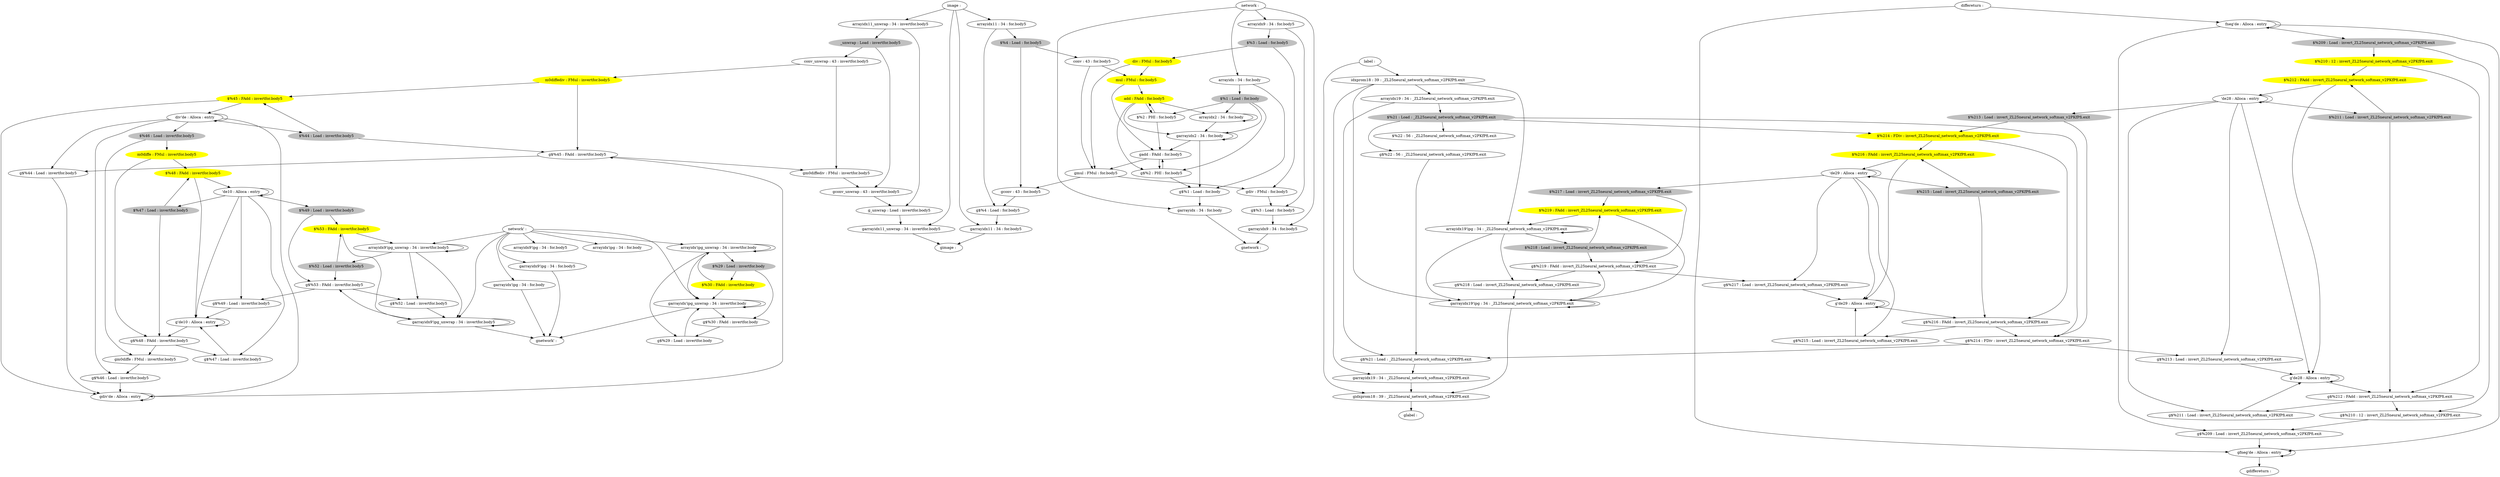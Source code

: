 digraph G {
	subgraph Forward {
		"arrayidx11_unwrap : 34 : invertfor.body5" -> "_unwrap : Load : invertfor.body5" 
		"conv : 43 : for.body5" -> "mul : FMul : for.body5" 
		"$%4 : Load : for.body5" [color = gray style=filled];
		"$%4 : Load : for.body5" -> "conv : 43 : for.body5" 
		"arrayidx'ipg_unwrap : 34 : invertfor.body" -> "$%29 : Load : invertfor.body" 
		"arrayidx'ipg_unwrap : 34 : invertfor.body" -> "arrayidx'ipg_unwrap : 34 : invertfor.body" 
		"$%2 : PHI : for.body5" -> "add : FAdd : for.body5" 
		"arrayidx : 34 : for.body" -> "$%1 : Load : for.body" 
		"arrayidx19 : 34 : _ZL25neural_network_softmax_v2PKfPfi.exit" -> "$%21 : Load : _ZL25neural_network_softmax_v2PKfPfi.exit" 
		"arrayidx19'ipg : 34 : _ZL25neural_network_softmax_v2PKfPfi.exit" -> "arrayidx19'ipg : 34 : _ZL25neural_network_softmax_v2PKfPfi.exit" 
		"arrayidx19'ipg : 34 : _ZL25neural_network_softmax_v2PKfPfi.exit" -> "$%218 : Load : invert_ZL25neural_network_softmax_v2PKfPfi.exit" 
		"arrayidx2 : 34 : for.body" -> "arrayidx2 : 34 : for.body" 
		"arrayidx9 : 34 : for.body5" -> "$%3 : Load : for.body5" 
		"mul : FMul : for.body5" [color = yellow style=filled];
		"mul : FMul : for.body5" -> "add : FAdd : for.body5" 
		"div : FMul : for.body5" [color = yellow style=filled];
		"div : FMul : for.body5" -> "mul : FMul : for.body5" 
		"image : " -> "arrayidx11_unwrap : 34 : invertfor.body5" 
		"image : " -> "arrayidx11 : 34 : for.body5" 
		"network : " -> "arrayidx : 34 : for.body" 
		"network : " -> "arrayidx9 : 34 : for.body5" 
		"network' : " -> "arrayidx9'ipg : 34 : for.body5" 
		"network' : " -> "arrayidx9'ipg_unwrap : 34 : invertfor.body5" 
		"network' : " -> "arrayidx'ipg_unwrap : 34 : invertfor.body" 
		"network' : " -> "arrayidx'ipg : 34 : for.body" 
		"label : " -> "idxprom18 : 39 : _ZL25neural_network_softmax_v2PKfPfi.exit" 
		"differeturn : " -> "fneg'de : Alloca : entry" 
		"'de10 : Alloca : entry" -> "'de10 : Alloca : entry" 
		"'de10 : Alloca : entry" -> "$%49 : Load : invertfor.body5" 
		"'de10 : Alloca : entry" -> "$%47 : Load : invertfor.body5" 
		"$%47 : Load : invertfor.body5" [color = gray style=filled];
		"$%47 : Load : invertfor.body5" -> "$%48 : FAdd : invertfor.body5" 
		"$%48 : FAdd : invertfor.body5" [color = yellow style=filled];
		"$%48 : FAdd : invertfor.body5" -> "'de10 : Alloca : entry" 
		"$%49 : Load : invertfor.body5" [color = gray style=filled];
		"$%49 : Load : invertfor.body5" -> "$%53 : FAdd : invertfor.body5" 
		"arrayidx9'ipg_unwrap : 34 : invertfor.body5" -> "$%52 : Load : invertfor.body5" 
		"arrayidx9'ipg_unwrap : 34 : invertfor.body5" -> "arrayidx9'ipg_unwrap : 34 : invertfor.body5" 
		"$%1 : Load : for.body" [color = gray style=filled];
		"$%1 : Load : for.body" -> "arrayidx2 : 34 : for.body" 
		"$%1 : Load : for.body" -> "$%2 : PHI : for.body5" 
		"$%3 : Load : for.body5" [color = gray style=filled];
		"$%3 : Load : for.body5" -> "div : FMul : for.body5" 
		"idxprom18 : 39 : _ZL25neural_network_softmax_v2PKfPfi.exit" -> "arrayidx19'ipg : 34 : _ZL25neural_network_softmax_v2PKfPfi.exit" 
		"idxprom18 : 39 : _ZL25neural_network_softmax_v2PKfPfi.exit" -> "arrayidx19 : 34 : _ZL25neural_network_softmax_v2PKfPfi.exit" 
		"$%21 : Load : _ZL25neural_network_softmax_v2PKfPfi.exit" [color = gray style=filled];
		"$%21 : Load : _ZL25neural_network_softmax_v2PKfPfi.exit" -> "$%214 : FDiv : invert_ZL25neural_network_softmax_v2PKfPfi.exit" 
		"$%21 : Load : _ZL25neural_network_softmax_v2PKfPfi.exit" -> "$%22 : 56 : _ZL25neural_network_softmax_v2PKfPfi.exit" 
		"add : FAdd : for.body5" [color = yellow style=filled];
		"add : FAdd : for.body5" -> "arrayidx2 : 34 : for.body" 
		"add : FAdd : for.body5" -> "$%2 : PHI : for.body5" 
		"$%209 : Load : invert_ZL25neural_network_softmax_v2PKfPfi.exit" [color = gray style=filled];
		"$%209 : Load : invert_ZL25neural_network_softmax_v2PKfPfi.exit" -> "$%210 : 12 : invert_ZL25neural_network_softmax_v2PKfPfi.exit" 
		"arrayidx11 : 34 : for.body5" -> "$%4 : Load : for.body5" 
		"$%29 : Load : invertfor.body" [color = gray style=filled];
		"$%29 : Load : invertfor.body" -> "$%30 : FAdd : invertfor.body" 
		"_unwrap : Load : invertfor.body5" [color = gray style=filled];
		"_unwrap : Load : invertfor.body5" -> "conv_unwrap : 43 : invertfor.body5" 
		"conv_unwrap : 43 : invertfor.body5" -> "m0diffediv : FMul : invertfor.body5" 
		"m0diffediv : FMul : invertfor.body5" [color = yellow style=filled];
		"m0diffediv : FMul : invertfor.body5" -> "$%45 : FAdd : invertfor.body5" 
		"div'de : Alloca : entry" -> "$%44 : Load : invertfor.body5" 
		"div'de : Alloca : entry" -> "div'de : Alloca : entry" 
		"div'de : Alloca : entry" -> "$%46 : Load : invertfor.body5" 
		"$%44 : Load : invertfor.body5" [color = gray style=filled];
		"$%44 : Load : invertfor.body5" -> "$%45 : FAdd : invertfor.body5" 
		"$%45 : FAdd : invertfor.body5" [color = yellow style=filled];
		"$%45 : FAdd : invertfor.body5" -> "div'de : Alloca : entry" 
		"$%46 : Load : invertfor.body5" [color = gray style=filled];
		"$%46 : Load : invertfor.body5" -> "m0diffe : FMul : invertfor.body5" 
		"m0diffe : FMul : invertfor.body5" [color = yellow style=filled];
		"m0diffe : FMul : invertfor.body5" -> "$%48 : FAdd : invertfor.body5" 
		"$%30 : FAdd : invertfor.body" [color = yellow style=filled];
		"$%30 : FAdd : invertfor.body" -> "arrayidx'ipg_unwrap : 34 : invertfor.body" 
		"fneg'de : Alloca : entry" -> "$%209 : Load : invert_ZL25neural_network_softmax_v2PKfPfi.exit" 
		"fneg'de : Alloca : entry" -> "fneg'de : Alloca : entry" 
		"$%52 : Load : invertfor.body5" [color = gray style=filled];
		"$%52 : Load : invertfor.body5" -> "$%53 : FAdd : invertfor.body5" 
		"$%53 : FAdd : invertfor.body5" [color = yellow style=filled];
		"$%53 : FAdd : invertfor.body5" -> "arrayidx9'ipg_unwrap : 34 : invertfor.body5" 
		"$%210 : 12 : invert_ZL25neural_network_softmax_v2PKfPfi.exit" [color = yellow style=filled];
		"$%210 : 12 : invert_ZL25neural_network_softmax_v2PKfPfi.exit" -> "$%212 : FAdd : invert_ZL25neural_network_softmax_v2PKfPfi.exit" 
		"'de28 : Alloca : entry" -> "'de28 : Alloca : entry" 
		"'de28 : Alloca : entry" -> "$%213 : Load : invert_ZL25neural_network_softmax_v2PKfPfi.exit" 
		"'de28 : Alloca : entry" -> "$%211 : Load : invert_ZL25neural_network_softmax_v2PKfPfi.exit" 
		"$%211 : Load : invert_ZL25neural_network_softmax_v2PKfPfi.exit" [color = gray style=filled];
		"$%211 : Load : invert_ZL25neural_network_softmax_v2PKfPfi.exit" -> "$%212 : FAdd : invert_ZL25neural_network_softmax_v2PKfPfi.exit" 
		"$%212 : FAdd : invert_ZL25neural_network_softmax_v2PKfPfi.exit" [color = yellow style=filled];
		"$%212 : FAdd : invert_ZL25neural_network_softmax_v2PKfPfi.exit" -> "'de28 : Alloca : entry" 
		"$%213 : Load : invert_ZL25neural_network_softmax_v2PKfPfi.exit" [color = gray style=filled];
		"$%213 : Load : invert_ZL25neural_network_softmax_v2PKfPfi.exit" -> "$%214 : FDiv : invert_ZL25neural_network_softmax_v2PKfPfi.exit" 
		"$%214 : FDiv : invert_ZL25neural_network_softmax_v2PKfPfi.exit" [color = yellow style=filled];
		"$%214 : FDiv : invert_ZL25neural_network_softmax_v2PKfPfi.exit" -> "$%216 : FAdd : invert_ZL25neural_network_softmax_v2PKfPfi.exit" 
		"'de29 : Alloca : entry" -> "$%217 : Load : invert_ZL25neural_network_softmax_v2PKfPfi.exit" 
		"'de29 : Alloca : entry" -> "$%215 : Load : invert_ZL25neural_network_softmax_v2PKfPfi.exit" 
		"'de29 : Alloca : entry" -> "'de29 : Alloca : entry" 
		"$%215 : Load : invert_ZL25neural_network_softmax_v2PKfPfi.exit" [color = gray style=filled];
		"$%215 : Load : invert_ZL25neural_network_softmax_v2PKfPfi.exit" -> "$%216 : FAdd : invert_ZL25neural_network_softmax_v2PKfPfi.exit" 
		"$%216 : FAdd : invert_ZL25neural_network_softmax_v2PKfPfi.exit" [color = yellow style=filled];
		"$%216 : FAdd : invert_ZL25neural_network_softmax_v2PKfPfi.exit" -> "'de29 : Alloca : entry" 
		"$%217 : Load : invert_ZL25neural_network_softmax_v2PKfPfi.exit" [color = gray style=filled];
		"$%217 : Load : invert_ZL25neural_network_softmax_v2PKfPfi.exit" -> "$%219 : FAdd : invert_ZL25neural_network_softmax_v2PKfPfi.exit" 
		"$%218 : Load : invert_ZL25neural_network_softmax_v2PKfPfi.exit" [color = gray style=filled];
		"$%218 : Load : invert_ZL25neural_network_softmax_v2PKfPfi.exit" -> "$%219 : FAdd : invert_ZL25neural_network_softmax_v2PKfPfi.exit" 
		"$%219 : FAdd : invert_ZL25neural_network_softmax_v2PKfPfi.exit" [color = yellow style=filled];
		"$%219 : FAdd : invert_ZL25neural_network_softmax_v2PKfPfi.exit" -> "arrayidx19'ipg : 34 : _ZL25neural_network_softmax_v2PKfPfi.exit" 
	}
	subgraph Reverse {
		"garrayidx9'ipg : 34 : for.body5" -> "gnetwork' : "
		"network' : " -> "garrayidx9'ipg : 34 : for.body5"
		"garrayidx11_unwrap : 34 : invertfor.body5" -> "gimage : "
		"image : " -> "garrayidx11_unwrap : 34 : invertfor.body5"
		"gconv : 43 : for.body5" -> "g$%4 : Load : for.body5"
		"$%4 : Load : for.body5" -> "gconv : 43 : for.body5"
		"g$%4 : Load : for.body5" -> "garrayidx11 : 34 : for.body5"
		"arrayidx11 : 34 : for.body5" -> "g$%4 : Load : for.body5"
		"garrayidx'ipg_unwrap : 34 : invertfor.body" -> "g$%30 : FAdd : invertfor.body"
		"$%30 : FAdd : invertfor.body" -> "garrayidx'ipg_unwrap : 34 : invertfor.body"
		"garrayidx'ipg_unwrap : 34 : invertfor.body" -> "gnetwork' : "
		"network' : " -> "garrayidx'ipg_unwrap : 34 : invertfor.body"
		"garrayidx'ipg_unwrap : 34 : invertfor.body" -> "garrayidx'ipg_unwrap : 34 : invertfor.body"
		"arrayidx'ipg_unwrap : 34 : invertfor.body" -> "garrayidx'ipg_unwrap : 34 : invertfor.body"
		"g$%2 : PHI : for.body5" -> "gadd : FAdd : for.body5"
		"add : FAdd : for.body5" -> "g$%2 : PHI : for.body5"
		"g$%2 : PHI : for.body5" -> "g$%1 : Load : for.body"
		"$%1 : Load : for.body" -> "g$%2 : PHI : for.body5"
		"garrayidx : 34 : for.body" -> "gnetwork : "
		"network : " -> "garrayidx : 34 : for.body"
		"garrayidx19 : 34 : _ZL25neural_network_softmax_v2PKfPfi.exit" -> "gidxprom18 : 39 : _ZL25neural_network_softmax_v2PKfPfi.exit"
		"idxprom18 : 39 : _ZL25neural_network_softmax_v2PKfPfi.exit" -> "garrayidx19 : 34 : _ZL25neural_network_softmax_v2PKfPfi.exit"
		"g$%22 : 56 : _ZL25neural_network_softmax_v2PKfPfi.exit" -> "g$%21 : Load : _ZL25neural_network_softmax_v2PKfPfi.exit"
		"$%21 : Load : _ZL25neural_network_softmax_v2PKfPfi.exit" -> "g$%22 : 56 : _ZL25neural_network_softmax_v2PKfPfi.exit"
		"garrayidx19'ipg : 34 : _ZL25neural_network_softmax_v2PKfPfi.exit" -> "gidxprom18 : 39 : _ZL25neural_network_softmax_v2PKfPfi.exit"
		"idxprom18 : 39 : _ZL25neural_network_softmax_v2PKfPfi.exit" -> "garrayidx19'ipg : 34 : _ZL25neural_network_softmax_v2PKfPfi.exit"
		"garrayidx19'ipg : 34 : _ZL25neural_network_softmax_v2PKfPfi.exit" -> "garrayidx19'ipg : 34 : _ZL25neural_network_softmax_v2PKfPfi.exit"
		"arrayidx19'ipg : 34 : _ZL25neural_network_softmax_v2PKfPfi.exit" -> "garrayidx19'ipg : 34 : _ZL25neural_network_softmax_v2PKfPfi.exit"
		"garrayidx19'ipg : 34 : _ZL25neural_network_softmax_v2PKfPfi.exit" -> "g$%219 : FAdd : invert_ZL25neural_network_softmax_v2PKfPfi.exit"
		"$%219 : FAdd : invert_ZL25neural_network_softmax_v2PKfPfi.exit" -> "garrayidx19'ipg : 34 : _ZL25neural_network_softmax_v2PKfPfi.exit"
		"garrayidx2 : 34 : for.body" -> "garrayidx2 : 34 : for.body"
		"arrayidx2 : 34 : for.body" -> "garrayidx2 : 34 : for.body"
		"garrayidx2 : 34 : for.body" -> "gadd : FAdd : for.body5"
		"add : FAdd : for.body5" -> "garrayidx2 : 34 : for.body"
		"garrayidx2 : 34 : for.body" -> "g$%1 : Load : for.body"
		"$%1 : Load : for.body" -> "garrayidx2 : 34 : for.body"
		"garrayidx9 : 34 : for.body5" -> "gnetwork : "
		"network : " -> "garrayidx9 : 34 : for.body5"
		"gmul : FMul : for.body5" -> "gconv : 43 : for.body5"
		"conv : 43 : for.body5" -> "gmul : FMul : for.body5"
		"gmul : FMul : for.body5" -> "gdiv : FMul : for.body5"
		"div : FMul : for.body5" -> "gmul : FMul : for.body5"
		"gdiv : FMul : for.body5" -> "g$%3 : Load : for.body5"
		"$%3 : Load : for.body5" -> "gdiv : FMul : for.body5"
		"garrayidx'ipg : 34 : for.body" -> "gnetwork' : "
		"network' : " -> "garrayidx'ipg : 34 : for.body"
		"g'de10 : Alloca : entry" -> "g$%48 : FAdd : invertfor.body5"
		"$%48 : FAdd : invertfor.body5" -> "g'de10 : Alloca : entry"
		"g'de10 : Alloca : entry" -> "g'de10 : Alloca : entry"
		"'de10 : Alloca : entry" -> "g'de10 : Alloca : entry"
		"g$%47 : Load : invertfor.body5" -> "g'de10 : Alloca : entry"
		"'de10 : Alloca : entry" -> "g$%47 : Load : invertfor.body5"
		"g$%48 : FAdd : invertfor.body5" -> "g$%47 : Load : invertfor.body5"
		"$%47 : Load : invertfor.body5" -> "g$%48 : FAdd : invertfor.body5"
		"g$%48 : FAdd : invertfor.body5" -> "gm0diffe : FMul : invertfor.body5"
		"m0diffe : FMul : invertfor.body5" -> "g$%48 : FAdd : invertfor.body5"
		"g$%49 : Load : invertfor.body5" -> "g'de10 : Alloca : entry"
		"'de10 : Alloca : entry" -> "g$%49 : Load : invertfor.body5"
		"garrayidx9'ipg_unwrap : 34 : invertfor.body5" -> "g$%53 : FAdd : invertfor.body5"
		"$%53 : FAdd : invertfor.body5" -> "garrayidx9'ipg_unwrap : 34 : invertfor.body5"
		"garrayidx9'ipg_unwrap : 34 : invertfor.body5" -> "gnetwork' : "
		"network' : " -> "garrayidx9'ipg_unwrap : 34 : invertfor.body5"
		"garrayidx9'ipg_unwrap : 34 : invertfor.body5" -> "garrayidx9'ipg_unwrap : 34 : invertfor.body5"
		"arrayidx9'ipg_unwrap : 34 : invertfor.body5" -> "garrayidx9'ipg_unwrap : 34 : invertfor.body5"
		"g$%1 : Load : for.body" -> "garrayidx : 34 : for.body"
		"arrayidx : 34 : for.body" -> "g$%1 : Load : for.body"
		"g$%3 : Load : for.body5" -> "garrayidx9 : 34 : for.body5"
		"arrayidx9 : 34 : for.body5" -> "g$%3 : Load : for.body5"
		"gidxprom18 : 39 : _ZL25neural_network_softmax_v2PKfPfi.exit" -> "glabel : "
		"label : " -> "gidxprom18 : 39 : _ZL25neural_network_softmax_v2PKfPfi.exit"
		"g$%21 : Load : _ZL25neural_network_softmax_v2PKfPfi.exit" -> "garrayidx19 : 34 : _ZL25neural_network_softmax_v2PKfPfi.exit"
		"arrayidx19 : 34 : _ZL25neural_network_softmax_v2PKfPfi.exit" -> "g$%21 : Load : _ZL25neural_network_softmax_v2PKfPfi.exit"
		"gadd : FAdd : for.body5" -> "gmul : FMul : for.body5"
		"mul : FMul : for.body5" -> "gadd : FAdd : for.body5"
		"gadd : FAdd : for.body5" -> "g$%2 : PHI : for.body5"
		"$%2 : PHI : for.body5" -> "gadd : FAdd : for.body5"
		"g$%209 : Load : invert_ZL25neural_network_softmax_v2PKfPfi.exit" -> "gfneg'de : Alloca : entry"
		"fneg'de : Alloca : entry" -> "g$%209 : Load : invert_ZL25neural_network_softmax_v2PKfPfi.exit"
		"garrayidx11 : 34 : for.body5" -> "gimage : "
		"image : " -> "garrayidx11 : 34 : for.body5"
		"g$%29 : Load : invertfor.body" -> "garrayidx'ipg_unwrap : 34 : invertfor.body"
		"arrayidx'ipg_unwrap : 34 : invertfor.body" -> "g$%29 : Load : invertfor.body"
		"g_unwrap : Load : invertfor.body5" -> "garrayidx11_unwrap : 34 : invertfor.body5"
		"arrayidx11_unwrap : 34 : invertfor.body5" -> "g_unwrap : Load : invertfor.body5"
		"gconv_unwrap : 43 : invertfor.body5" -> "g_unwrap : Load : invertfor.body5"
		"_unwrap : Load : invertfor.body5" -> "gconv_unwrap : 43 : invertfor.body5"
		"gm0diffediv : FMul : invertfor.body5" -> "gconv_unwrap : 43 : invertfor.body5"
		"conv_unwrap : 43 : invertfor.body5" -> "gm0diffediv : FMul : invertfor.body5"
		"gdiv'de : Alloca : entry" -> "g$%45 : FAdd : invertfor.body5"
		"$%45 : FAdd : invertfor.body5" -> "gdiv'de : Alloca : entry"
		"gdiv'de : Alloca : entry" -> "gdiv'de : Alloca : entry"
		"div'de : Alloca : entry" -> "gdiv'de : Alloca : entry"
		"g$%44 : Load : invertfor.body5" -> "gdiv'de : Alloca : entry"
		"div'de : Alloca : entry" -> "g$%44 : Load : invertfor.body5"
		"g$%45 : FAdd : invertfor.body5" -> "gm0diffediv : FMul : invertfor.body5"
		"m0diffediv : FMul : invertfor.body5" -> "g$%45 : FAdd : invertfor.body5"
		"g$%45 : FAdd : invertfor.body5" -> "g$%44 : Load : invertfor.body5"
		"$%44 : Load : invertfor.body5" -> "g$%45 : FAdd : invertfor.body5"
		"g$%46 : Load : invertfor.body5" -> "gdiv'de : Alloca : entry"
		"div'de : Alloca : entry" -> "g$%46 : Load : invertfor.body5"
		"gm0diffe : FMul : invertfor.body5" -> "g$%46 : Load : invertfor.body5"
		"$%46 : Load : invertfor.body5" -> "gm0diffe : FMul : invertfor.body5"
		"g$%30 : FAdd : invertfor.body" -> "g$%29 : Load : invertfor.body"
		"$%29 : Load : invertfor.body" -> "g$%30 : FAdd : invertfor.body"
		"gfneg'de : Alloca : entry" -> "gdiffereturn : "
		"differeturn : " -> "gfneg'de : Alloca : entry"
		"gfneg'de : Alloca : entry" -> "gfneg'de : Alloca : entry"
		"fneg'de : Alloca : entry" -> "gfneg'de : Alloca : entry"
		"g$%52 : Load : invertfor.body5" -> "garrayidx9'ipg_unwrap : 34 : invertfor.body5"
		"arrayidx9'ipg_unwrap : 34 : invertfor.body5" -> "g$%52 : Load : invertfor.body5"
		"g$%53 : FAdd : invertfor.body5" -> "g$%52 : Load : invertfor.body5"
		"$%52 : Load : invertfor.body5" -> "g$%53 : FAdd : invertfor.body5"
		"g$%53 : FAdd : invertfor.body5" -> "g$%49 : Load : invertfor.body5"
		"$%49 : Load : invertfor.body5" -> "g$%53 : FAdd : invertfor.body5"
		"g$%210 : 12 : invert_ZL25neural_network_softmax_v2PKfPfi.exit" -> "g$%209 : Load : invert_ZL25neural_network_softmax_v2PKfPfi.exit"
		"$%209 : Load : invert_ZL25neural_network_softmax_v2PKfPfi.exit" -> "g$%210 : 12 : invert_ZL25neural_network_softmax_v2PKfPfi.exit"
		"g'de28 : Alloca : entry" -> "g$%212 : FAdd : invert_ZL25neural_network_softmax_v2PKfPfi.exit"
		"$%212 : FAdd : invert_ZL25neural_network_softmax_v2PKfPfi.exit" -> "g'de28 : Alloca : entry"
		"g'de28 : Alloca : entry" -> "g'de28 : Alloca : entry"
		"'de28 : Alloca : entry" -> "g'de28 : Alloca : entry"
		"g$%211 : Load : invert_ZL25neural_network_softmax_v2PKfPfi.exit" -> "g'de28 : Alloca : entry"
		"'de28 : Alloca : entry" -> "g$%211 : Load : invert_ZL25neural_network_softmax_v2PKfPfi.exit"
		"g$%212 : FAdd : invert_ZL25neural_network_softmax_v2PKfPfi.exit" -> "g$%211 : Load : invert_ZL25neural_network_softmax_v2PKfPfi.exit"
		"$%211 : Load : invert_ZL25neural_network_softmax_v2PKfPfi.exit" -> "g$%212 : FAdd : invert_ZL25neural_network_softmax_v2PKfPfi.exit"
		"g$%212 : FAdd : invert_ZL25neural_network_softmax_v2PKfPfi.exit" -> "g$%210 : 12 : invert_ZL25neural_network_softmax_v2PKfPfi.exit"
		"$%210 : 12 : invert_ZL25neural_network_softmax_v2PKfPfi.exit" -> "g$%212 : FAdd : invert_ZL25neural_network_softmax_v2PKfPfi.exit"
		"g$%213 : Load : invert_ZL25neural_network_softmax_v2PKfPfi.exit" -> "g'de28 : Alloca : entry"
		"'de28 : Alloca : entry" -> "g$%213 : Load : invert_ZL25neural_network_softmax_v2PKfPfi.exit"
		"g$%214 : FDiv : invert_ZL25neural_network_softmax_v2PKfPfi.exit" -> "g$%213 : Load : invert_ZL25neural_network_softmax_v2PKfPfi.exit"
		"$%213 : Load : invert_ZL25neural_network_softmax_v2PKfPfi.exit" -> "g$%214 : FDiv : invert_ZL25neural_network_softmax_v2PKfPfi.exit"
		"g$%214 : FDiv : invert_ZL25neural_network_softmax_v2PKfPfi.exit" -> "g$%21 : Load : _ZL25neural_network_softmax_v2PKfPfi.exit"
		"$%21 : Load : _ZL25neural_network_softmax_v2PKfPfi.exit" -> "g$%214 : FDiv : invert_ZL25neural_network_softmax_v2PKfPfi.exit"
		"g'de29 : Alloca : entry" -> "g$%216 : FAdd : invert_ZL25neural_network_softmax_v2PKfPfi.exit"
		"$%216 : FAdd : invert_ZL25neural_network_softmax_v2PKfPfi.exit" -> "g'de29 : Alloca : entry"
		"g'de29 : Alloca : entry" -> "g'de29 : Alloca : entry"
		"'de29 : Alloca : entry" -> "g'de29 : Alloca : entry"
		"g$%215 : Load : invert_ZL25neural_network_softmax_v2PKfPfi.exit" -> "g'de29 : Alloca : entry"
		"'de29 : Alloca : entry" -> "g$%215 : Load : invert_ZL25neural_network_softmax_v2PKfPfi.exit"
		"g$%216 : FAdd : invert_ZL25neural_network_softmax_v2PKfPfi.exit" -> "g$%215 : Load : invert_ZL25neural_network_softmax_v2PKfPfi.exit"
		"$%215 : Load : invert_ZL25neural_network_softmax_v2PKfPfi.exit" -> "g$%216 : FAdd : invert_ZL25neural_network_softmax_v2PKfPfi.exit"
		"g$%216 : FAdd : invert_ZL25neural_network_softmax_v2PKfPfi.exit" -> "g$%214 : FDiv : invert_ZL25neural_network_softmax_v2PKfPfi.exit"
		"$%214 : FDiv : invert_ZL25neural_network_softmax_v2PKfPfi.exit" -> "g$%216 : FAdd : invert_ZL25neural_network_softmax_v2PKfPfi.exit"
		"g$%217 : Load : invert_ZL25neural_network_softmax_v2PKfPfi.exit" -> "g'de29 : Alloca : entry"
		"'de29 : Alloca : entry" -> "g$%217 : Load : invert_ZL25neural_network_softmax_v2PKfPfi.exit"
		"g$%218 : Load : invert_ZL25neural_network_softmax_v2PKfPfi.exit" -> "garrayidx19'ipg : 34 : _ZL25neural_network_softmax_v2PKfPfi.exit"
		"arrayidx19'ipg : 34 : _ZL25neural_network_softmax_v2PKfPfi.exit" -> "g$%218 : Load : invert_ZL25neural_network_softmax_v2PKfPfi.exit"
		"g$%219 : FAdd : invert_ZL25neural_network_softmax_v2PKfPfi.exit" -> "g$%217 : Load : invert_ZL25neural_network_softmax_v2PKfPfi.exit"
		"$%217 : Load : invert_ZL25neural_network_softmax_v2PKfPfi.exit" -> "g$%219 : FAdd : invert_ZL25neural_network_softmax_v2PKfPfi.exit"
		"g$%219 : FAdd : invert_ZL25neural_network_softmax_v2PKfPfi.exit" -> "g$%218 : Load : invert_ZL25neural_network_softmax_v2PKfPfi.exit"
		"$%218 : Load : invert_ZL25neural_network_softmax_v2PKfPfi.exit" -> "g$%219 : FAdd : invert_ZL25neural_network_softmax_v2PKfPfi.exit"
	}
}
